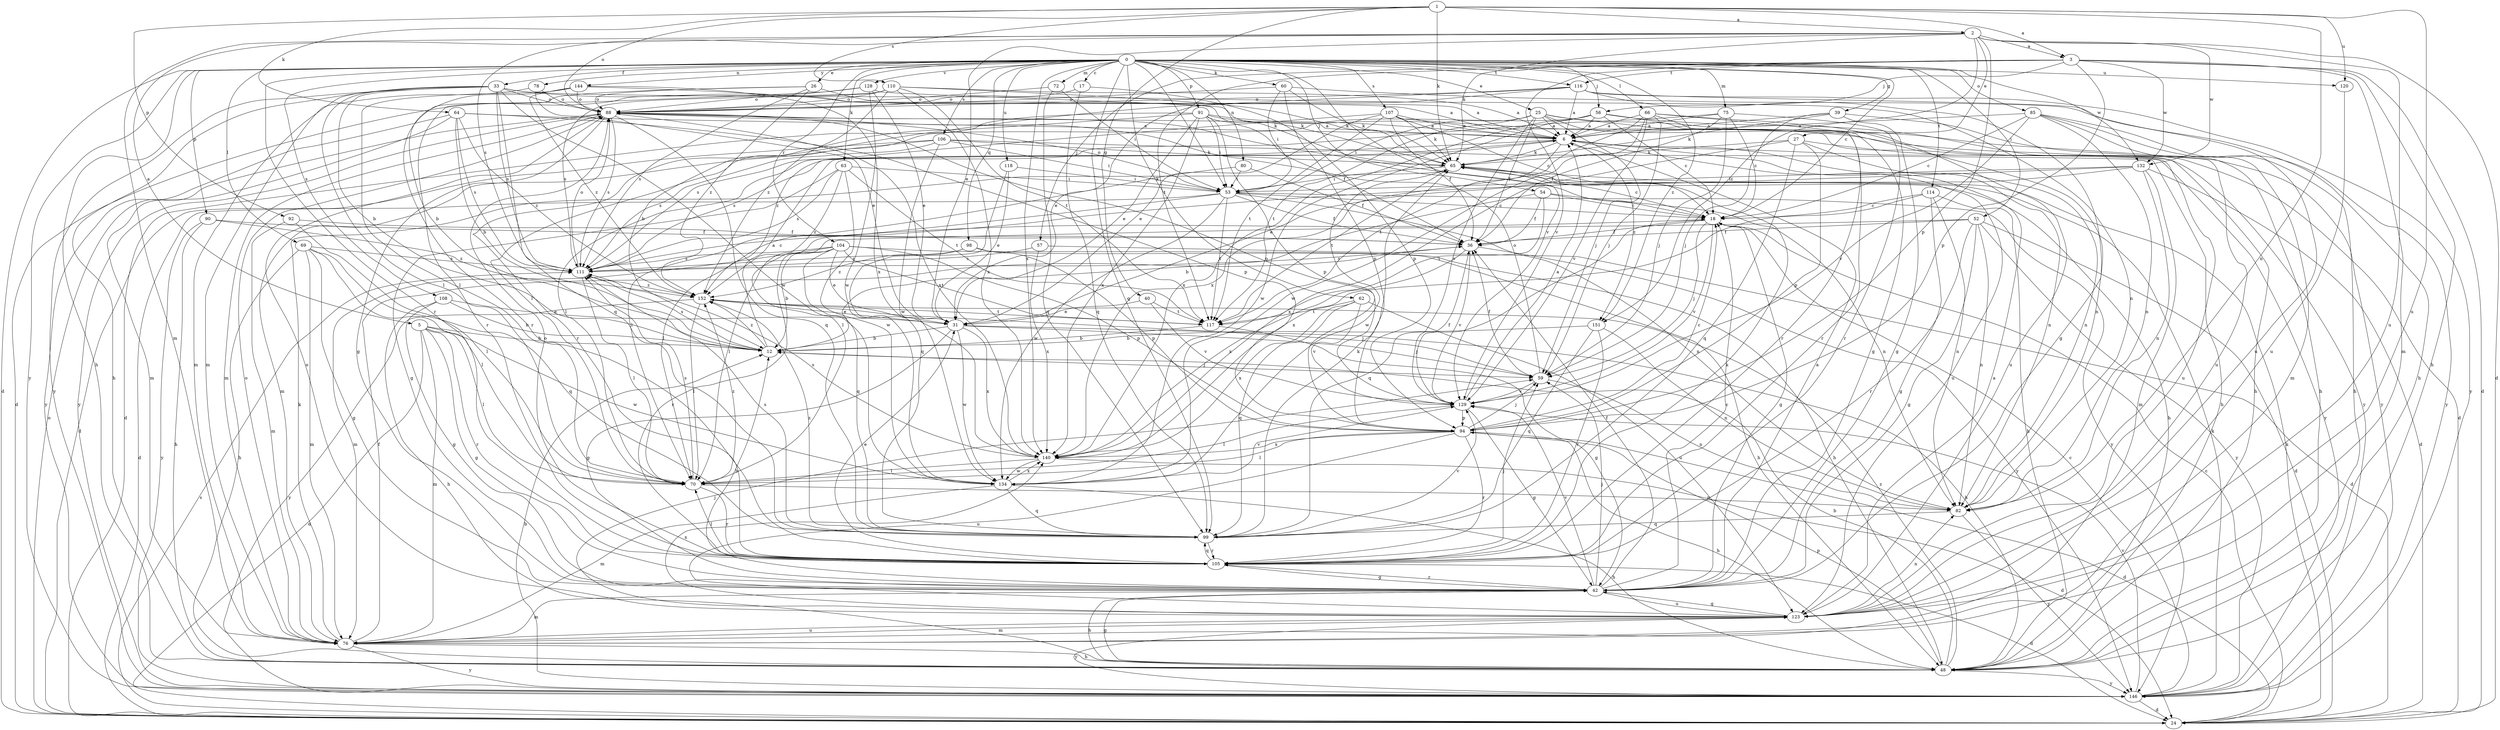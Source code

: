 strict digraph  {
0;
1;
2;
3;
5;
6;
12;
17;
18;
24;
25;
26;
27;
31;
33;
36;
39;
40;
42;
48;
52;
53;
54;
56;
57;
59;
60;
62;
63;
64;
65;
66;
69;
70;
72;
75;
76;
78;
80;
82;
85;
88;
90;
91;
92;
94;
98;
99;
104;
105;
106;
107;
108;
110;
111;
114;
116;
117;
118;
120;
123;
128;
129;
132;
134;
140;
144;
146;
151;
152;
0 -> 17  [label=c];
0 -> 18  [label=c];
0 -> 24  [label=d];
0 -> 25  [label=e];
0 -> 26  [label=e];
0 -> 33  [label=f];
0 -> 39  [label=g];
0 -> 48  [label=h];
0 -> 52  [label=i];
0 -> 53  [label=i];
0 -> 54  [label=j];
0 -> 56  [label=j];
0 -> 60  [label=k];
0 -> 62  [label=k];
0 -> 63  [label=k];
0 -> 66  [label=l];
0 -> 69  [label=l];
0 -> 72  [label=m];
0 -> 75  [label=m];
0 -> 78  [label=n];
0 -> 80  [label=n];
0 -> 85  [label=o];
0 -> 90  [label=p];
0 -> 91  [label=p];
0 -> 98  [label=q];
0 -> 99  [label=q];
0 -> 104  [label=r];
0 -> 105  [label=r];
0 -> 106  [label=s];
0 -> 107  [label=s];
0 -> 108  [label=s];
0 -> 114  [label=t];
0 -> 116  [label=t];
0 -> 118  [label=u];
0 -> 120  [label=u];
0 -> 128  [label=v];
0 -> 129  [label=v];
0 -> 132  [label=w];
0 -> 140  [label=x];
0 -> 144  [label=y];
0 -> 146  [label=y];
0 -> 151  [label=z];
1 -> 2  [label=a];
1 -> 3  [label=a];
1 -> 40  [label=g];
1 -> 64  [label=k];
1 -> 65  [label=k];
1 -> 82  [label=n];
1 -> 88  [label=o];
1 -> 92  [label=p];
1 -> 110  [label=s];
1 -> 120  [label=u];
1 -> 123  [label=u];
2 -> 3  [label=a];
2 -> 5  [label=a];
2 -> 24  [label=d];
2 -> 27  [label=e];
2 -> 31  [label=e];
2 -> 65  [label=k];
2 -> 76  [label=m];
2 -> 94  [label=p];
2 -> 111  [label=s];
2 -> 123  [label=u];
2 -> 132  [label=w];
2 -> 151  [label=z];
3 -> 24  [label=d];
3 -> 48  [label=h];
3 -> 56  [label=j];
3 -> 57  [label=j];
3 -> 76  [label=m];
3 -> 94  [label=p];
3 -> 116  [label=t];
3 -> 117  [label=t];
3 -> 129  [label=v];
3 -> 132  [label=w];
5 -> 12  [label=b];
5 -> 24  [label=d];
5 -> 42  [label=g];
5 -> 70  [label=l];
5 -> 76  [label=m];
5 -> 105  [label=r];
5 -> 134  [label=w];
6 -> 65  [label=k];
6 -> 70  [label=l];
6 -> 82  [label=n];
6 -> 111  [label=s];
6 -> 117  [label=t];
6 -> 123  [label=u];
6 -> 146  [label=y];
6 -> 151  [label=z];
12 -> 6  [label=a];
12 -> 59  [label=j];
12 -> 111  [label=s];
12 -> 152  [label=z];
17 -> 88  [label=o];
17 -> 94  [label=p];
17 -> 99  [label=q];
18 -> 36  [label=f];
18 -> 42  [label=g];
18 -> 59  [label=j];
18 -> 99  [label=q];
18 -> 129  [label=v];
24 -> 18  [label=c];
24 -> 65  [label=k];
24 -> 88  [label=o];
24 -> 111  [label=s];
25 -> 6  [label=a];
25 -> 36  [label=f];
25 -> 48  [label=h];
25 -> 53  [label=i];
25 -> 59  [label=j];
25 -> 82  [label=n];
25 -> 117  [label=t];
25 -> 129  [label=v];
25 -> 146  [label=y];
26 -> 6  [label=a];
26 -> 88  [label=o];
26 -> 105  [label=r];
26 -> 111  [label=s];
26 -> 152  [label=z];
27 -> 31  [label=e];
27 -> 65  [label=k];
27 -> 82  [label=n];
27 -> 94  [label=p];
27 -> 99  [label=q];
27 -> 123  [label=u];
31 -> 12  [label=b];
31 -> 42  [label=g];
31 -> 48  [label=h];
31 -> 59  [label=j];
31 -> 134  [label=w];
31 -> 140  [label=x];
33 -> 6  [label=a];
33 -> 12  [label=b];
33 -> 48  [label=h];
33 -> 70  [label=l];
33 -> 76  [label=m];
33 -> 82  [label=n];
33 -> 88  [label=o];
33 -> 99  [label=q];
33 -> 111  [label=s];
33 -> 134  [label=w];
33 -> 146  [label=y];
36 -> 111  [label=s];
36 -> 129  [label=v];
36 -> 140  [label=x];
36 -> 146  [label=y];
39 -> 6  [label=a];
39 -> 42  [label=g];
39 -> 48  [label=h];
39 -> 59  [label=j];
39 -> 65  [label=k];
40 -> 31  [label=e];
40 -> 117  [label=t];
40 -> 129  [label=v];
42 -> 6  [label=a];
42 -> 12  [label=b];
42 -> 18  [label=c];
42 -> 36  [label=f];
42 -> 48  [label=h];
42 -> 59  [label=j];
42 -> 76  [label=m];
42 -> 105  [label=r];
42 -> 123  [label=u];
42 -> 129  [label=v];
48 -> 12  [label=b];
48 -> 42  [label=g];
48 -> 94  [label=p];
48 -> 146  [label=y];
48 -> 152  [label=z];
52 -> 24  [label=d];
52 -> 36  [label=f];
52 -> 42  [label=g];
52 -> 70  [label=l];
52 -> 82  [label=n];
52 -> 105  [label=r];
52 -> 146  [label=y];
53 -> 18  [label=c];
53 -> 24  [label=d];
53 -> 36  [label=f];
53 -> 70  [label=l];
53 -> 82  [label=n];
53 -> 88  [label=o];
53 -> 117  [label=t];
53 -> 134  [label=w];
53 -> 146  [label=y];
54 -> 12  [label=b];
54 -> 18  [label=c];
54 -> 36  [label=f];
54 -> 82  [label=n];
54 -> 117  [label=t];
56 -> 6  [label=a];
56 -> 18  [label=c];
56 -> 70  [label=l];
56 -> 105  [label=r];
56 -> 123  [label=u];
56 -> 134  [label=w];
56 -> 140  [label=x];
57 -> 24  [label=d];
57 -> 111  [label=s];
57 -> 140  [label=x];
59 -> 36  [label=f];
59 -> 82  [label=n];
59 -> 88  [label=o];
59 -> 129  [label=v];
60 -> 48  [label=h];
60 -> 53  [label=i];
60 -> 65  [label=k];
60 -> 88  [label=o];
60 -> 94  [label=p];
62 -> 99  [label=q];
62 -> 117  [label=t];
62 -> 123  [label=u];
62 -> 129  [label=v];
62 -> 140  [label=x];
63 -> 42  [label=g];
63 -> 53  [label=i];
63 -> 111  [label=s];
63 -> 117  [label=t];
63 -> 134  [label=w];
63 -> 152  [label=z];
64 -> 6  [label=a];
64 -> 12  [label=b];
64 -> 76  [label=m];
64 -> 94  [label=p];
64 -> 111  [label=s];
64 -> 146  [label=y];
64 -> 152  [label=z];
65 -> 18  [label=c];
65 -> 48  [label=h];
65 -> 53  [label=i];
65 -> 117  [label=t];
65 -> 134  [label=w];
66 -> 6  [label=a];
66 -> 42  [label=g];
66 -> 59  [label=j];
66 -> 105  [label=r];
66 -> 123  [label=u];
66 -> 129  [label=v];
66 -> 134  [label=w];
66 -> 140  [label=x];
69 -> 42  [label=g];
69 -> 48  [label=h];
69 -> 70  [label=l];
69 -> 76  [label=m];
69 -> 99  [label=q];
69 -> 111  [label=s];
70 -> 82  [label=n];
70 -> 105  [label=r];
70 -> 111  [label=s];
70 -> 152  [label=z];
72 -> 53  [label=i];
72 -> 88  [label=o];
72 -> 99  [label=q];
75 -> 6  [label=a];
75 -> 18  [label=c];
75 -> 36  [label=f];
75 -> 59  [label=j];
75 -> 105  [label=r];
75 -> 111  [label=s];
76 -> 36  [label=f];
76 -> 48  [label=h];
76 -> 65  [label=k];
76 -> 88  [label=o];
76 -> 123  [label=u];
76 -> 146  [label=y];
78 -> 31  [label=e];
78 -> 76  [label=m];
78 -> 88  [label=o];
80 -> 36  [label=f];
80 -> 53  [label=i];
80 -> 70  [label=l];
82 -> 99  [label=q];
82 -> 146  [label=y];
85 -> 6  [label=a];
85 -> 18  [label=c];
85 -> 48  [label=h];
85 -> 76  [label=m];
85 -> 82  [label=n];
85 -> 129  [label=v];
85 -> 146  [label=y];
88 -> 6  [label=a];
88 -> 18  [label=c];
88 -> 42  [label=g];
88 -> 76  [label=m];
88 -> 99  [label=q];
88 -> 111  [label=s];
88 -> 140  [label=x];
88 -> 146  [label=y];
90 -> 36  [label=f];
90 -> 48  [label=h];
90 -> 146  [label=y];
90 -> 152  [label=z];
91 -> 6  [label=a];
91 -> 24  [label=d];
91 -> 31  [label=e];
91 -> 36  [label=f];
91 -> 53  [label=i];
91 -> 94  [label=p];
91 -> 105  [label=r];
91 -> 140  [label=x];
91 -> 146  [label=y];
92 -> 36  [label=f];
92 -> 70  [label=l];
92 -> 76  [label=m];
94 -> 18  [label=c];
94 -> 24  [label=d];
94 -> 48  [label=h];
94 -> 59  [label=j];
94 -> 70  [label=l];
94 -> 105  [label=r];
94 -> 123  [label=u];
94 -> 140  [label=x];
98 -> 48  [label=h];
98 -> 94  [label=p];
98 -> 111  [label=s];
98 -> 152  [label=z];
99 -> 65  [label=k];
99 -> 105  [label=r];
99 -> 111  [label=s];
99 -> 129  [label=v];
99 -> 152  [label=z];
104 -> 12  [label=b];
104 -> 31  [label=e];
104 -> 48  [label=h];
104 -> 76  [label=m];
104 -> 94  [label=p];
104 -> 99  [label=q];
104 -> 105  [label=r];
104 -> 111  [label=s];
104 -> 117  [label=t];
105 -> 24  [label=d];
105 -> 31  [label=e];
105 -> 42  [label=g];
105 -> 59  [label=j];
105 -> 65  [label=k];
105 -> 70  [label=l];
105 -> 88  [label=o];
105 -> 99  [label=q];
106 -> 24  [label=d];
106 -> 48  [label=h];
106 -> 53  [label=i];
106 -> 65  [label=k];
106 -> 76  [label=m];
106 -> 111  [label=s];
106 -> 134  [label=w];
107 -> 6  [label=a];
107 -> 18  [label=c];
107 -> 24  [label=d];
107 -> 31  [label=e];
107 -> 36  [label=f];
107 -> 65  [label=k];
107 -> 117  [label=t];
107 -> 152  [label=z];
108 -> 12  [label=b];
108 -> 31  [label=e];
108 -> 42  [label=g];
108 -> 48  [label=h];
110 -> 6  [label=a];
110 -> 24  [label=d];
110 -> 65  [label=k];
110 -> 88  [label=o];
110 -> 111  [label=s];
110 -> 117  [label=t];
110 -> 140  [label=x];
110 -> 152  [label=z];
111 -> 18  [label=c];
111 -> 70  [label=l];
111 -> 88  [label=o];
111 -> 152  [label=z];
114 -> 18  [label=c];
114 -> 42  [label=g];
114 -> 48  [label=h];
114 -> 82  [label=n];
114 -> 140  [label=x];
116 -> 6  [label=a];
116 -> 12  [label=b];
116 -> 31  [label=e];
116 -> 42  [label=g];
116 -> 88  [label=o];
116 -> 123  [label=u];
116 -> 146  [label=y];
117 -> 12  [label=b];
117 -> 42  [label=g];
118 -> 31  [label=e];
118 -> 53  [label=i];
118 -> 99  [label=q];
120 -> 123  [label=u];
123 -> 6  [label=a];
123 -> 42  [label=g];
123 -> 59  [label=j];
123 -> 76  [label=m];
123 -> 82  [label=n];
123 -> 88  [label=o];
123 -> 140  [label=x];
123 -> 146  [label=y];
128 -> 31  [label=e];
128 -> 65  [label=k];
128 -> 88  [label=o];
128 -> 105  [label=r];
128 -> 134  [label=w];
129 -> 6  [label=a];
129 -> 36  [label=f];
129 -> 42  [label=g];
129 -> 70  [label=l];
129 -> 88  [label=o];
129 -> 94  [label=p];
132 -> 24  [label=d];
132 -> 53  [label=i];
132 -> 70  [label=l];
132 -> 76  [label=m];
132 -> 82  [label=n];
132 -> 140  [label=x];
134 -> 48  [label=h];
134 -> 76  [label=m];
134 -> 99  [label=q];
134 -> 129  [label=v];
134 -> 140  [label=x];
140 -> 24  [label=d];
140 -> 70  [label=l];
140 -> 111  [label=s];
140 -> 134  [label=w];
144 -> 12  [label=b];
144 -> 65  [label=k];
144 -> 70  [label=l];
144 -> 88  [label=o];
144 -> 140  [label=x];
144 -> 152  [label=z];
146 -> 12  [label=b];
146 -> 18  [label=c];
146 -> 24  [label=d];
146 -> 65  [label=k];
146 -> 129  [label=v];
151 -> 12  [label=b];
151 -> 82  [label=n];
151 -> 99  [label=q];
151 -> 105  [label=r];
152 -> 31  [label=e];
152 -> 59  [label=j];
152 -> 70  [label=l];
152 -> 117  [label=t];
152 -> 146  [label=y];
}
